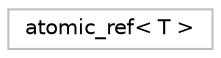 digraph "Graphical Class Hierarchy"
{
 // LATEX_PDF_SIZE
  edge [fontname="Helvetica",fontsize="10",labelfontname="Helvetica",labelfontsize="10"];
  node [fontname="Helvetica",fontsize="10",shape=record];
  rankdir="LR";
  Node0 [label="atomic_ref\< T \>",height=0.2,width=0.4,color="grey75", fillcolor="white", style="filled",tooltip="STL class."];
}
